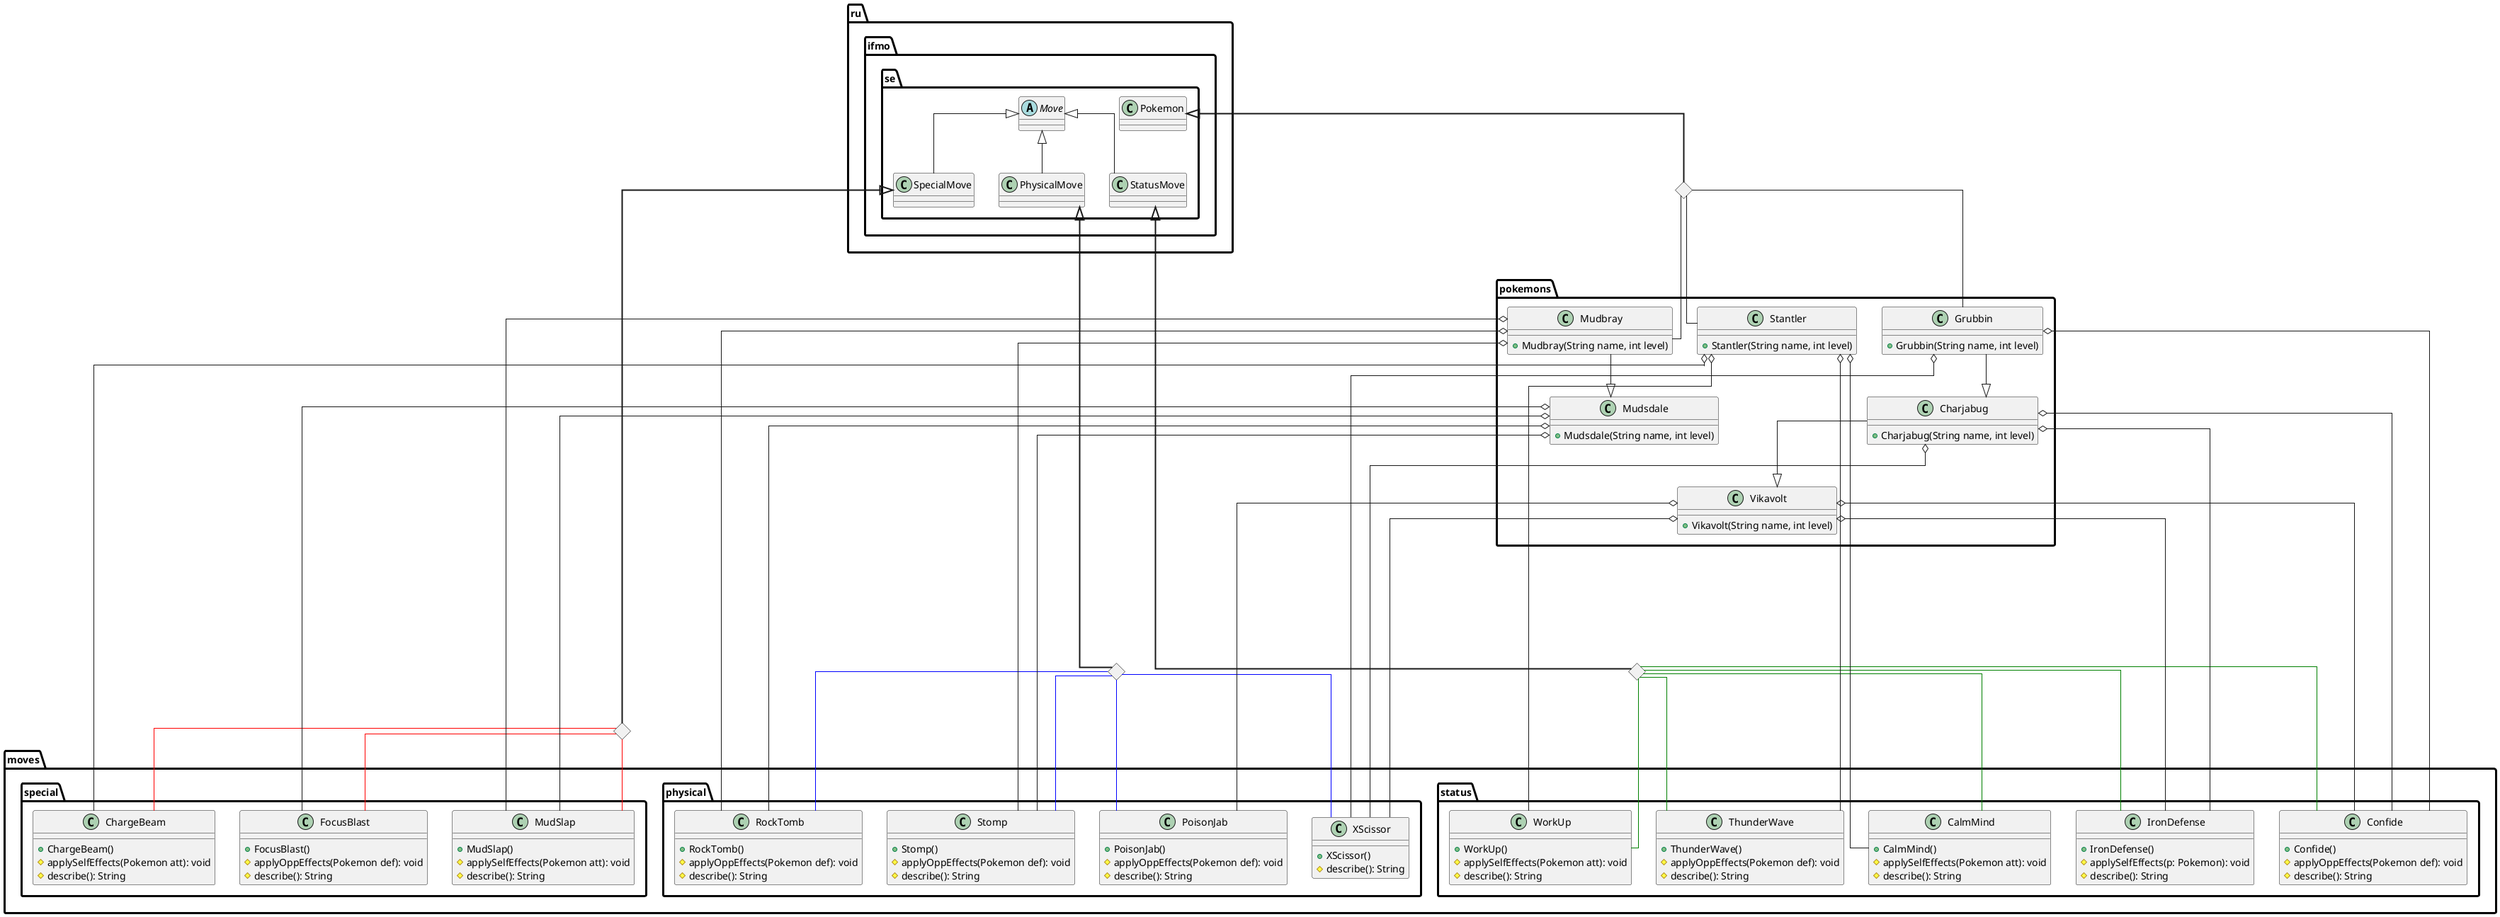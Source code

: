 @startuml
skinparam linetype ortho
package ru.ifmo.se{
    class Pokemon
    abstract class Move
    class SpecialMove
    class PhysicalMove
    class StatusMove
}
package pokemons{
    class Charjabug{
    + Charjabug(String name, int level)
    }
    class Grubbin{
    + Grubbin(String name, int level)
    }
    class Mudbray{
    + Mudbray(String name, int level)
    }
    class Mudsdale{
    + Mudsdale(String name, int level)
    }
    class Stantler{
    + Stantler(String name, int level)
    }
    class Vikavolt{
    + Vikavolt(String name, int level)
    }
}

package moves{
    package physical{
        class PoisonJab{
        +PoisonJab()
        # applyOppEffects(Pokemon def): void
        # describe(): String
        }
        class RockTomb{
        +RockTomb()
        # applyOppEffects(Pokemon def): void
        # describe(): String
        }
        class Stomp{
        +Stomp()
        # applyOppEffects(Pokemon def): void
        # describe(): String
        }
        class XScissor{
        +XScissor()
        # describe(): String
        }
    }
    package special{
        class FocusBlast{
        +FocusBlast()
        # applyOppEffects(Pokemon def): void
        # describe(): String
        }
        class ChargeBeam{
        +ChargeBeam()
        # applySelfEffects(Pokemon att): void
        # describe(): String
        }
        class MudSlap{
        +MudSlap()
        # applySelfEffects(Pokemon att): void
        # describe(): String
        }
    }
    package status{
        class Confide{
        +Confide()
        # applyOppEffects(Pokemon def): void
        # describe(): String
        }
        class CalmMind{
        +CalmMind()
        # applySelfEffects(Pokemon att): void
        # describe(): String
        }
        class IronDefense{
        +IronDefense()
        # applySelfEffects(p: Pokemon): void
        # describe(): String
        }
        class ThunderWave{
        +ThunderWave()
        # applyOppEffects(Pokemon def): void
        # describe(): String
        }
        class WorkUp{
        +WorkUp()
        # applySelfEffects(Pokemon att): void
        # describe(): String
        }
    }
}
<style>
package{
    LineThickness 3
}
</style>
ru.ifmo.se.Move <|-- ru.ifmo.se.SpecialMove
ru.ifmo.se.Move <|-- ru.ifmo.se.PhysicalMove
ru.ifmo.se.Move <|-- ru.ifmo.se.StatusMove

<> connect1
connect1 --[#blue] PoisonJab
connect1 ---[#blue] RockTomb
connect1 --[#blue] Stomp
connect1 --[#blue] XScissor
ru.ifmo.se.PhysicalMove <|-[thickness=2] connect1
<> connect2
connect2 --[#red] FocusBlast
connect2 --[#red] ChargeBeam
connect2 --[#red] MudSlap
ru.ifmo.se.SpecialMove <|--[thickness=2] connect2
<> connect3
connect3 ---[#green] CalmMind
connect3 ---[#green] Confide
connect3 ---[#green] IronDefense
connect3 ---[#green] ThunderWave
connect3 ---[#green] WorkUp

ru.ifmo.se.StatusMove <|-[thickness=2] connect3

Charjabug o--- XScissor
Charjabug o--- Confide
Charjabug o--- IronDefense
Grubbin o------ XScissor
Grubbin o------ Confide
Mudbray o------ MudSlap
Mudbray o------ Stomp
Mudbray o------ RockTomb
Mudsdale o------ MudSlap
Mudsdale o------ Stomp
Mudsdale o------ RockTomb
Mudsdale o------ FocusBlast
Stantler o------ ThunderWave
Stantler o------ WorkUp
Stantler o------ ChargeBeam
Stantler o------ CalmMind
Vikavolt o------ XScissor
Vikavolt o------ Confide
Vikavolt o------ IronDefense
Vikavolt o------ PoisonJab
<> connect4
connect4 -- Grubbin
Grubbin -down-|> Charjabug
Charjabug -down-|> Vikavolt
connect4 --- Mudbray
Mudbray -down-|> Mudsdale
connect4 -- Stantler
ru.ifmo.se.Pokemon <|--[thickness=2] connect4
@enduml
